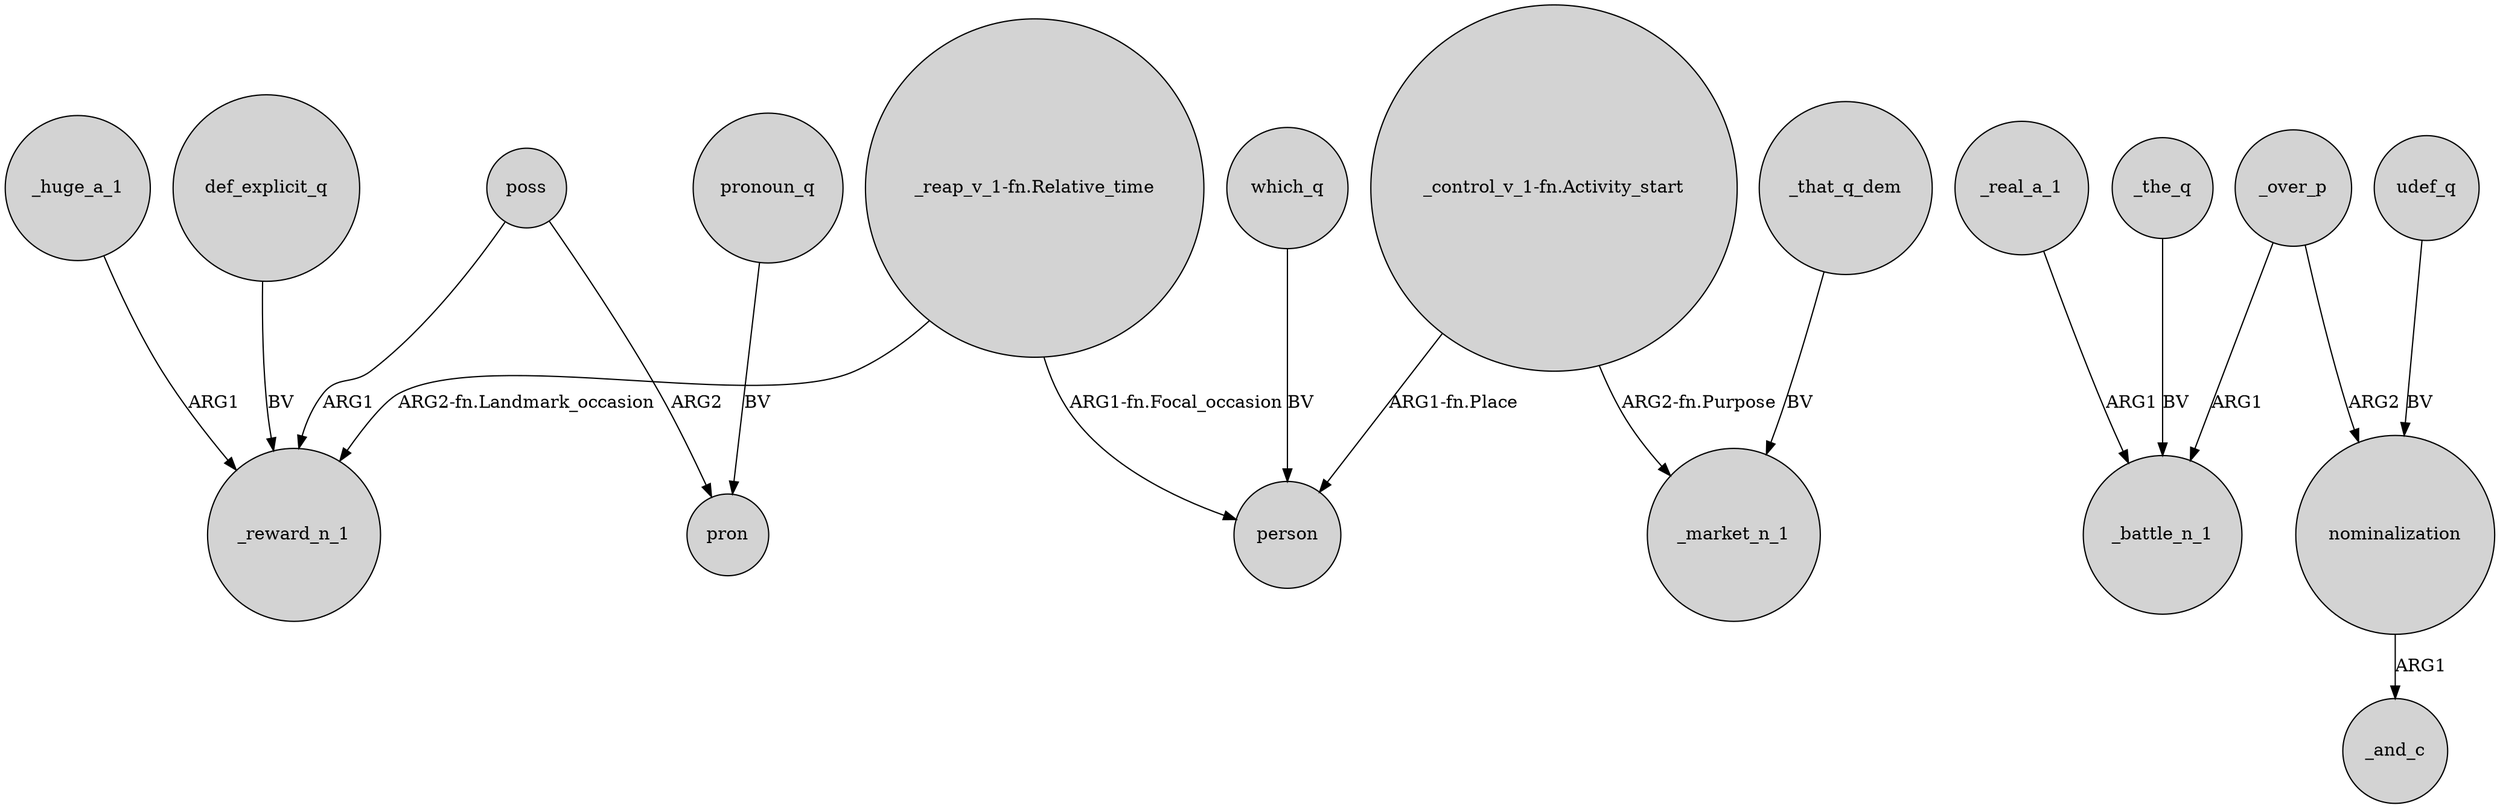 digraph {
	node [shape=circle style=filled]
	poss -> _reward_n_1 [label=ARG1]
	_huge_a_1 -> _reward_n_1 [label=ARG1]
	_over_p -> _battle_n_1 [label=ARG1]
	which_q -> person [label=BV]
	"_reap_v_1-fn.Relative_time" -> person [label="ARG1-fn.Focal_occasion"]
	_over_p -> nominalization [label=ARG2]
	_real_a_1 -> _battle_n_1 [label=ARG1]
	"_reap_v_1-fn.Relative_time" -> _reward_n_1 [label="ARG2-fn.Landmark_occasion"]
	nominalization -> _and_c [label=ARG1]
	_that_q_dem -> _market_n_1 [label=BV]
	"_control_v_1-fn.Activity_start" -> _market_n_1 [label="ARG2-fn.Purpose"]
	pronoun_q -> pron [label=BV]
	def_explicit_q -> _reward_n_1 [label=BV]
	"_control_v_1-fn.Activity_start" -> person [label="ARG1-fn.Place"]
	poss -> pron [label=ARG2]
	udef_q -> nominalization [label=BV]
	_the_q -> _battle_n_1 [label=BV]
}
